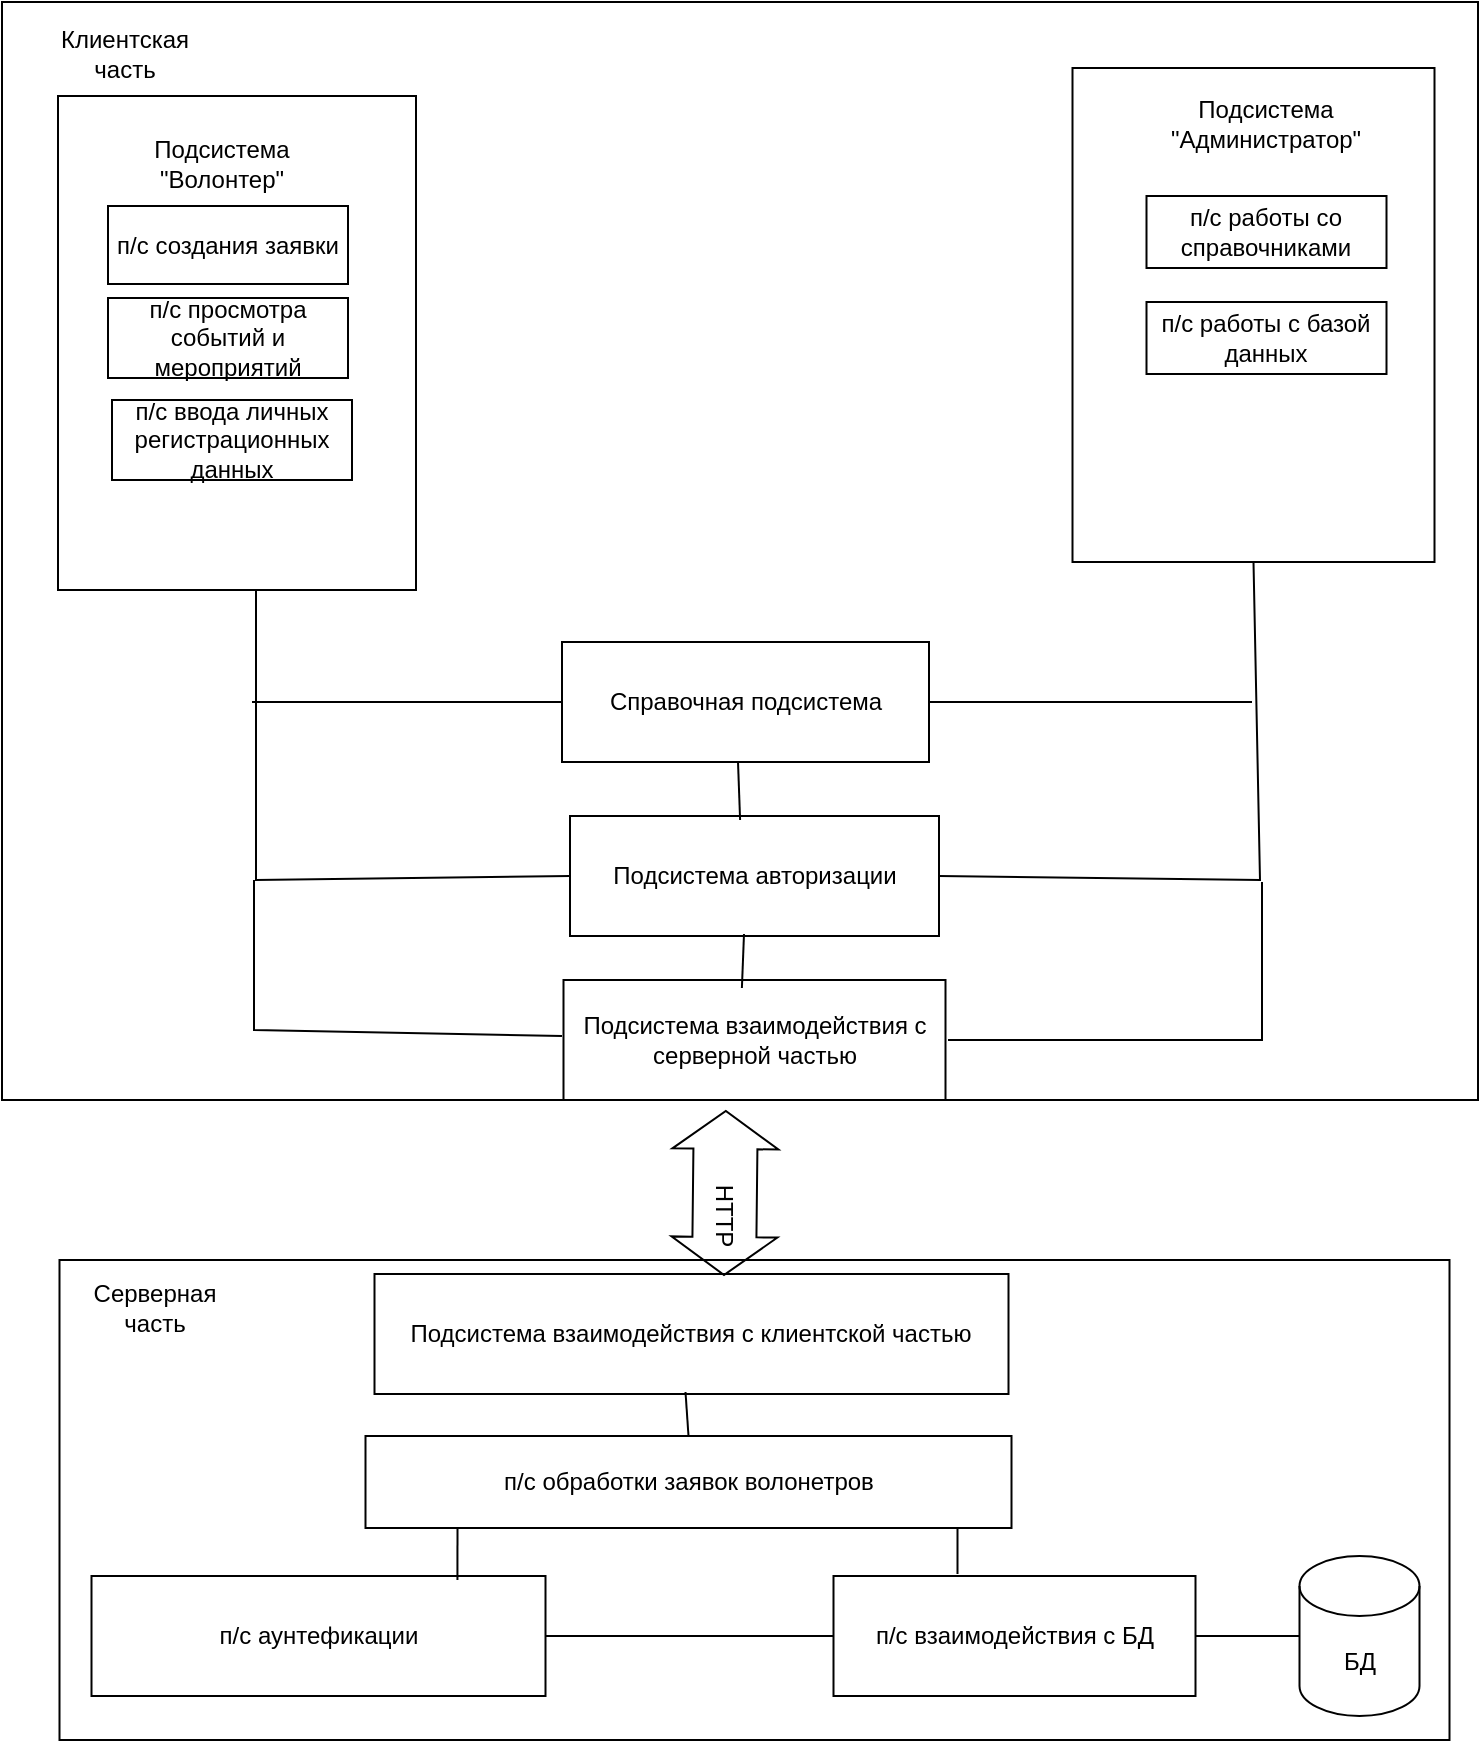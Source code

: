 <mxfile version="24.8.4">
  <diagram name="Страница — 1" id="MMwYMrBjLCGeWuF0NXBC">
    <mxGraphModel dx="1674" dy="746" grid="0" gridSize="10" guides="1" tooltips="1" connect="1" arrows="1" fold="1" page="1" pageScale="1" pageWidth="1169" pageHeight="1654" math="0" shadow="0">
      <root>
        <mxCell id="0" />
        <mxCell id="1" parent="0" />
        <mxCell id="FDYRo6DKzsIXx-MK1S8J-13" value="" style="rounded=0;whiteSpace=wrap;html=1;" parent="1" vertex="1">
          <mxGeometry x="116" y="217" width="738" height="549" as="geometry" />
        </mxCell>
        <mxCell id="FDYRo6DKzsIXx-MK1S8J-14" value="Клиентская часть" style="text;html=1;align=center;verticalAlign=middle;whiteSpace=wrap;rounded=0;" parent="1" vertex="1">
          <mxGeometry x="132" y="228" width="91" height="30" as="geometry" />
        </mxCell>
        <mxCell id="FDYRo6DKzsIXx-MK1S8J-16" value="" style="rounded=0;whiteSpace=wrap;html=1;" parent="1" vertex="1">
          <mxGeometry x="144.75" y="846" width="695" height="240" as="geometry" />
        </mxCell>
        <mxCell id="FDYRo6DKzsIXx-MK1S8J-17" value="Серверная часть" style="text;html=1;align=center;verticalAlign=middle;whiteSpace=wrap;rounded=0;" parent="1" vertex="1">
          <mxGeometry x="151.75" y="855" width="81" height="30" as="geometry" />
        </mxCell>
        <mxCell id="FDYRo6DKzsIXx-MK1S8J-20" value="Подсистема взаимодействия с клиентской частью" style="rounded=0;whiteSpace=wrap;html=1;" parent="1" vertex="1">
          <mxGeometry x="302.25" y="853" width="317" height="60" as="geometry" />
        </mxCell>
        <mxCell id="FDYRo6DKzsIXx-MK1S8J-21" value="БД" style="shape=cylinder3;whiteSpace=wrap;html=1;boundedLbl=1;backgroundOutline=1;size=15;" parent="1" vertex="1">
          <mxGeometry x="764.75" y="994" width="60" height="80" as="geometry" />
        </mxCell>
        <mxCell id="FDYRo6DKzsIXx-MK1S8J-22" value="п/с аунтефикации" style="rounded=0;whiteSpace=wrap;html=1;" parent="1" vertex="1">
          <mxGeometry x="160.75" y="1004" width="227" height="60" as="geometry" />
        </mxCell>
        <mxCell id="FDYRo6DKzsIXx-MK1S8J-23" value="п/с взаимодействия с БД" style="rounded=0;whiteSpace=wrap;html=1;" parent="1" vertex="1">
          <mxGeometry x="531.75" y="1004" width="181" height="60" as="geometry" />
        </mxCell>
        <mxCell id="FDYRo6DKzsIXx-MK1S8J-26" value="" style="endArrow=none;html=1;rounded=0;entryX=0;entryY=0.5;entryDx=0;entryDy=0;exitX=1;exitY=0.5;exitDx=0;exitDy=0;" parent="1" source="FDYRo6DKzsIXx-MK1S8J-22" target="FDYRo6DKzsIXx-MK1S8J-23" edge="1">
          <mxGeometry width="50" height="50" relative="1" as="geometry">
            <mxPoint x="422.25" y="1019" as="sourcePoint" />
            <mxPoint x="472.25" y="969" as="targetPoint" />
          </mxGeometry>
        </mxCell>
        <mxCell id="FDYRo6DKzsIXx-MK1S8J-27" value="" style="endArrow=none;html=1;rounded=0;entryX=0;entryY=0.5;entryDx=0;entryDy=0;entryPerimeter=0;" parent="1" source="FDYRo6DKzsIXx-MK1S8J-23" target="FDYRo6DKzsIXx-MK1S8J-21" edge="1">
          <mxGeometry width="50" height="50" relative="1" as="geometry">
            <mxPoint x="715.25" y="1017" as="sourcePoint" />
            <mxPoint x="765.25" y="967" as="targetPoint" />
          </mxGeometry>
        </mxCell>
        <mxCell id="FDYRo6DKzsIXx-MK1S8J-36" value="" style="shape=flexArrow;endArrow=classic;startArrow=classic;html=1;rounded=0;exitX=1;exitY=0.5;exitDx=0;exitDy=0;width=32;entryX=0.425;entryY=1.083;entryDx=0;entryDy=0;entryPerimeter=0;" parent="1" source="FDYRo6DKzsIXx-MK1S8J-38" edge="1" target="FDYRo6DKzsIXx-MK1S8J-46">
          <mxGeometry width="100" height="100" relative="1" as="geometry">
            <mxPoint x="626.99" y="904.42" as="sourcePoint" />
            <mxPoint x="625.005" y="772" as="targetPoint" />
          </mxGeometry>
        </mxCell>
        <mxCell id="FDYRo6DKzsIXx-MK1S8J-38" value="HTTP" style="text;html=1;align=center;verticalAlign=middle;whiteSpace=wrap;rounded=0;rotation=90;" parent="1" vertex="1">
          <mxGeometry x="447" y="809" width="60" height="30" as="geometry" />
        </mxCell>
        <mxCell id="FDYRo6DKzsIXx-MK1S8J-44" value="Подсистема авторизации" style="rounded=0;whiteSpace=wrap;html=1;" parent="1" vertex="1">
          <mxGeometry x="400" y="624" width="184.5" height="60" as="geometry" />
        </mxCell>
        <mxCell id="FDYRo6DKzsIXx-MK1S8J-59" value="" style="endArrow=none;html=1;rounded=0;exitX=1;exitY=0.5;exitDx=0;exitDy=0;" parent="1" source="FDYRo6DKzsIXx-MK1S8J-45" edge="1">
          <mxGeometry width="50" height="50" relative="1" as="geometry">
            <mxPoint x="695" y="572" as="sourcePoint" />
            <mxPoint x="741" y="567" as="targetPoint" />
          </mxGeometry>
        </mxCell>
        <mxCell id="FDYRo6DKzsIXx-MK1S8J-45" value="Справочная подсистема" style="rounded=0;whiteSpace=wrap;html=1;" parent="1" vertex="1">
          <mxGeometry x="396" y="537" width="183.5" height="60" as="geometry" />
        </mxCell>
        <mxCell id="FDYRo6DKzsIXx-MK1S8J-46" value="Подсистема взаимодействия с серверной частью" style="rounded=0;whiteSpace=wrap;html=1;" parent="1" vertex="1">
          <mxGeometry x="396.75" y="706" width="191" height="60" as="geometry" />
        </mxCell>
        <mxCell id="FDYRo6DKzsIXx-MK1S8J-47" value="" style="rounded=0;whiteSpace=wrap;html=1;" parent="1" vertex="1">
          <mxGeometry x="651.25" y="250" width="181" height="247" as="geometry" />
        </mxCell>
        <mxCell id="FDYRo6DKzsIXx-MK1S8J-48" value="Подсистема &quot;Администратор&quot;" style="text;html=1;align=center;verticalAlign=middle;whiteSpace=wrap;rounded=0;" parent="1" vertex="1">
          <mxGeometry x="718.25" y="263" width="60" height="30" as="geometry" />
        </mxCell>
        <mxCell id="FDYRo6DKzsIXx-MK1S8J-49" value="" style="rounded=0;whiteSpace=wrap;html=1;" parent="1" vertex="1">
          <mxGeometry x="144" y="264" width="179" height="247" as="geometry" />
        </mxCell>
        <mxCell id="FDYRo6DKzsIXx-MK1S8J-50" value="Подсистема &quot;Волонтер&quot;" style="text;html=1;align=center;verticalAlign=middle;whiteSpace=wrap;rounded=0;" parent="1" vertex="1">
          <mxGeometry x="196" y="283" width="60" height="30" as="geometry" />
        </mxCell>
        <mxCell id="FDYRo6DKzsIXx-MK1S8J-51" value="п/с создания заявки" style="rounded=0;whiteSpace=wrap;html=1;" parent="1" vertex="1">
          <mxGeometry x="169" y="319" width="120" height="39" as="geometry" />
        </mxCell>
        <mxCell id="FDYRo6DKzsIXx-MK1S8J-52" value="" style="endArrow=none;html=1;rounded=0;exitX=0;exitY=0.5;exitDx=0;exitDy=0;" parent="1" source="FDYRo6DKzsIXx-MK1S8J-44" edge="1">
          <mxGeometry width="50" height="50" relative="1" as="geometry">
            <mxPoint x="193" y="561" as="sourcePoint" />
            <mxPoint x="243" y="511" as="targetPoint" />
            <Array as="points">
              <mxPoint x="243" y="656" />
            </Array>
          </mxGeometry>
        </mxCell>
        <mxCell id="FDYRo6DKzsIXx-MK1S8J-53" value="" style="endArrow=none;html=1;rounded=0;entryX=0;entryY=0.5;entryDx=0;entryDy=0;" parent="1" target="FDYRo6DKzsIXx-MK1S8J-45" edge="1">
          <mxGeometry width="50" height="50" relative="1" as="geometry">
            <mxPoint x="241" y="567" as="sourcePoint" />
            <mxPoint x="291" y="529" as="targetPoint" />
          </mxGeometry>
        </mxCell>
        <mxCell id="FDYRo6DKzsIXx-MK1S8J-56" value="" style="endArrow=none;html=1;rounded=0;exitX=1;exitY=0.5;exitDx=0;exitDy=0;entryX=0.5;entryY=1;entryDx=0;entryDy=0;" parent="1" source="FDYRo6DKzsIXx-MK1S8J-44" edge="1" target="FDYRo6DKzsIXx-MK1S8J-47">
          <mxGeometry width="50" height="50" relative="1" as="geometry">
            <mxPoint x="899" y="549" as="sourcePoint" />
            <mxPoint x="949" y="499" as="targetPoint" />
            <Array as="points">
              <mxPoint x="745" y="656" />
            </Array>
          </mxGeometry>
        </mxCell>
        <mxCell id="SIpF2wRrHYx23ZHNWNwy-1" value="п/с работы со справочниками" style="rounded=0;whiteSpace=wrap;html=1;" parent="1" vertex="1">
          <mxGeometry x="688.25" y="314" width="120" height="36" as="geometry" />
        </mxCell>
        <mxCell id="SIpF2wRrHYx23ZHNWNwy-2" value="п/с просмотра событий и мероприятий" style="rounded=0;whiteSpace=wrap;html=1;" parent="1" vertex="1">
          <mxGeometry x="169" y="365" width="120" height="40" as="geometry" />
        </mxCell>
        <mxCell id="S-MvLSUMD0grXTGXBFP--3" value="п/с обработки заявок волонетров" style="rounded=0;whiteSpace=wrap;html=1;" parent="1" vertex="1">
          <mxGeometry x="297.75" y="934" width="323" height="46" as="geometry" />
        </mxCell>
        <mxCell id="S-MvLSUMD0grXTGXBFP--7" value="" style="endArrow=none;html=1;rounded=0;exitX=0.806;exitY=0.033;exitDx=0;exitDy=0;exitPerimeter=0;" parent="1" source="FDYRo6DKzsIXx-MK1S8J-22" edge="1">
          <mxGeometry width="50" height="50" relative="1" as="geometry">
            <mxPoint x="343.75" y="1001" as="sourcePoint" />
            <mxPoint x="343.75" y="980" as="targetPoint" />
          </mxGeometry>
        </mxCell>
        <mxCell id="S-MvLSUMD0grXTGXBFP--8" value="" style="endArrow=none;html=1;rounded=0;exitX=0.5;exitY=0;exitDx=0;exitDy=0;" parent="1" source="S-MvLSUMD0grXTGXBFP--3" edge="1">
          <mxGeometry width="50" height="50" relative="1" as="geometry">
            <mxPoint x="435.75" y="946" as="sourcePoint" />
            <mxPoint x="457.75" y="912" as="targetPoint" />
          </mxGeometry>
        </mxCell>
        <mxCell id="S-MvLSUMD0grXTGXBFP--9" value="" style="endArrow=none;html=1;rounded=0;" parent="1" edge="1">
          <mxGeometry width="50" height="50" relative="1" as="geometry">
            <mxPoint x="593.75" y="1003" as="sourcePoint" />
            <mxPoint x="593.75" y="980" as="targetPoint" />
          </mxGeometry>
        </mxCell>
        <mxCell id="ZL0jJYdhNXlCB6z54EIf-1" value="п/с работы с базой данных" style="rounded=0;whiteSpace=wrap;html=1;" vertex="1" parent="1">
          <mxGeometry x="688.25" y="367" width="120" height="36" as="geometry" />
        </mxCell>
        <mxCell id="ZL0jJYdhNXlCB6z54EIf-2" value="п/с ввода личных регистрационных данных" style="rounded=0;whiteSpace=wrap;html=1;" vertex="1" parent="1">
          <mxGeometry x="171" y="416" width="120" height="40" as="geometry" />
        </mxCell>
        <mxCell id="ZL0jJYdhNXlCB6z54EIf-3" value="" style="endArrow=none;html=1;rounded=0;" edge="1" parent="1">
          <mxGeometry width="50" height="50" relative="1" as="geometry">
            <mxPoint x="242" y="656" as="sourcePoint" />
            <mxPoint x="396" y="734" as="targetPoint" />
            <Array as="points">
              <mxPoint x="242" y="731" />
            </Array>
          </mxGeometry>
        </mxCell>
        <mxCell id="ZL0jJYdhNXlCB6z54EIf-4" value="" style="endArrow=none;html=1;rounded=0;" edge="1" parent="1">
          <mxGeometry width="50" height="50" relative="1" as="geometry">
            <mxPoint x="589" y="736" as="sourcePoint" />
            <mxPoint x="746" y="657" as="targetPoint" />
            <Array as="points">
              <mxPoint x="746" y="736" />
            </Array>
          </mxGeometry>
        </mxCell>
        <mxCell id="ZL0jJYdhNXlCB6z54EIf-5" value="" style="endArrow=none;html=1;rounded=0;exitX=0.461;exitY=0.033;exitDx=0;exitDy=0;exitPerimeter=0;" edge="1" parent="1" source="FDYRo6DKzsIXx-MK1S8J-44">
          <mxGeometry width="50" height="50" relative="1" as="geometry">
            <mxPoint x="434" y="647" as="sourcePoint" />
            <mxPoint x="484" y="597" as="targetPoint" />
          </mxGeometry>
        </mxCell>
        <mxCell id="ZL0jJYdhNXlCB6z54EIf-6" value="" style="endArrow=none;html=1;rounded=0;exitX=0.467;exitY=0.067;exitDx=0;exitDy=0;exitPerimeter=0;" edge="1" parent="1" source="FDYRo6DKzsIXx-MK1S8J-46">
          <mxGeometry width="50" height="50" relative="1" as="geometry">
            <mxPoint x="437" y="733" as="sourcePoint" />
            <mxPoint x="487" y="683" as="targetPoint" />
          </mxGeometry>
        </mxCell>
      </root>
    </mxGraphModel>
  </diagram>
</mxfile>

